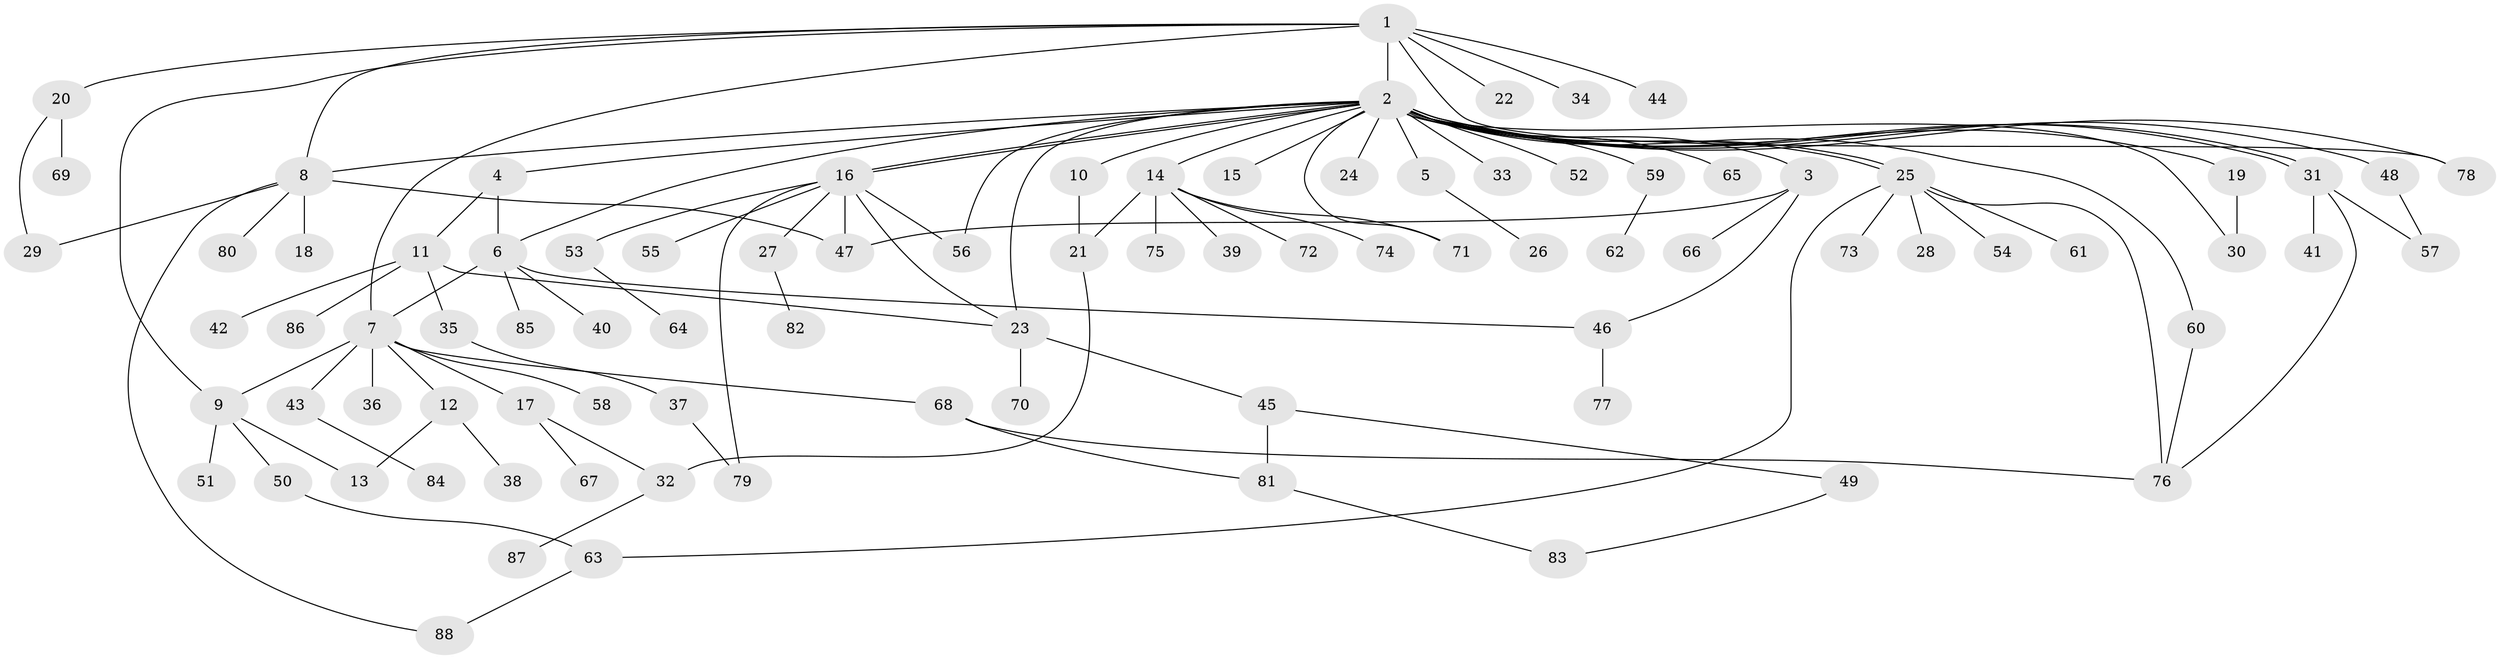 // Generated by graph-tools (version 1.1) at 2025/11/02/27/25 16:11:14]
// undirected, 88 vertices, 116 edges
graph export_dot {
graph [start="1"]
  node [color=gray90,style=filled];
  1;
  2;
  3;
  4;
  5;
  6;
  7;
  8;
  9;
  10;
  11;
  12;
  13;
  14;
  15;
  16;
  17;
  18;
  19;
  20;
  21;
  22;
  23;
  24;
  25;
  26;
  27;
  28;
  29;
  30;
  31;
  32;
  33;
  34;
  35;
  36;
  37;
  38;
  39;
  40;
  41;
  42;
  43;
  44;
  45;
  46;
  47;
  48;
  49;
  50;
  51;
  52;
  53;
  54;
  55;
  56;
  57;
  58;
  59;
  60;
  61;
  62;
  63;
  64;
  65;
  66;
  67;
  68;
  69;
  70;
  71;
  72;
  73;
  74;
  75;
  76;
  77;
  78;
  79;
  80;
  81;
  82;
  83;
  84;
  85;
  86;
  87;
  88;
  1 -- 2;
  1 -- 7;
  1 -- 8;
  1 -- 9;
  1 -- 20;
  1 -- 22;
  1 -- 34;
  1 -- 44;
  1 -- 78;
  2 -- 3;
  2 -- 4;
  2 -- 5;
  2 -- 6;
  2 -- 8;
  2 -- 10;
  2 -- 14;
  2 -- 15;
  2 -- 16;
  2 -- 16;
  2 -- 19;
  2 -- 23;
  2 -- 24;
  2 -- 25;
  2 -- 25;
  2 -- 30;
  2 -- 31;
  2 -- 31;
  2 -- 33;
  2 -- 48;
  2 -- 52;
  2 -- 56;
  2 -- 59;
  2 -- 60;
  2 -- 65;
  2 -- 71;
  2 -- 78;
  3 -- 46;
  3 -- 47;
  3 -- 66;
  4 -- 6;
  4 -- 11;
  5 -- 26;
  6 -- 7;
  6 -- 40;
  6 -- 46;
  6 -- 85;
  7 -- 9;
  7 -- 12;
  7 -- 17;
  7 -- 36;
  7 -- 43;
  7 -- 58;
  7 -- 68;
  8 -- 18;
  8 -- 29;
  8 -- 47;
  8 -- 80;
  8 -- 88;
  9 -- 13;
  9 -- 50;
  9 -- 51;
  10 -- 21;
  11 -- 23;
  11 -- 35;
  11 -- 42;
  11 -- 86;
  12 -- 13;
  12 -- 38;
  14 -- 21;
  14 -- 39;
  14 -- 71;
  14 -- 72;
  14 -- 74;
  14 -- 75;
  16 -- 23;
  16 -- 27;
  16 -- 47;
  16 -- 53;
  16 -- 55;
  16 -- 56;
  16 -- 79;
  17 -- 32;
  17 -- 67;
  19 -- 30;
  20 -- 29;
  20 -- 69;
  21 -- 32;
  23 -- 45;
  23 -- 70;
  25 -- 28;
  25 -- 54;
  25 -- 61;
  25 -- 63;
  25 -- 73;
  25 -- 76;
  27 -- 82;
  31 -- 41;
  31 -- 57;
  31 -- 76;
  32 -- 87;
  35 -- 37;
  37 -- 79;
  43 -- 84;
  45 -- 49;
  45 -- 81;
  46 -- 77;
  48 -- 57;
  49 -- 83;
  50 -- 63;
  53 -- 64;
  59 -- 62;
  60 -- 76;
  63 -- 88;
  68 -- 76;
  68 -- 81;
  81 -- 83;
}
